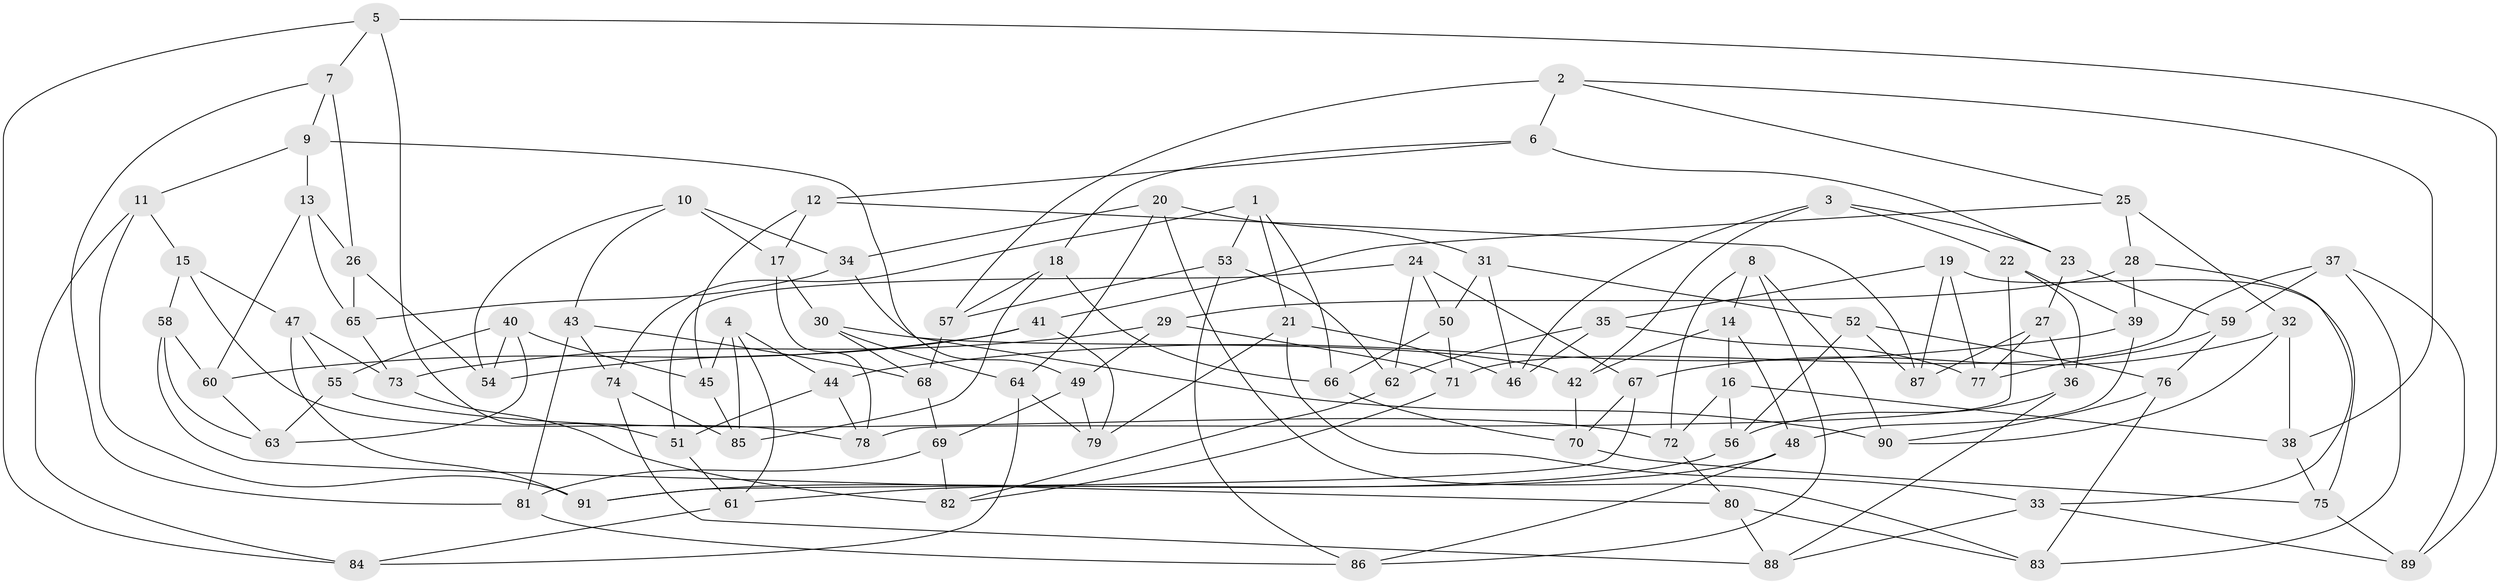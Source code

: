 // Generated by graph-tools (version 1.1) at 2025/03/03/09/25 03:03:00]
// undirected, 91 vertices, 182 edges
graph export_dot {
graph [start="1"]
  node [color=gray90,style=filled];
  1;
  2;
  3;
  4;
  5;
  6;
  7;
  8;
  9;
  10;
  11;
  12;
  13;
  14;
  15;
  16;
  17;
  18;
  19;
  20;
  21;
  22;
  23;
  24;
  25;
  26;
  27;
  28;
  29;
  30;
  31;
  32;
  33;
  34;
  35;
  36;
  37;
  38;
  39;
  40;
  41;
  42;
  43;
  44;
  45;
  46;
  47;
  48;
  49;
  50;
  51;
  52;
  53;
  54;
  55;
  56;
  57;
  58;
  59;
  60;
  61;
  62;
  63;
  64;
  65;
  66;
  67;
  68;
  69;
  70;
  71;
  72;
  73;
  74;
  75;
  76;
  77;
  78;
  79;
  80;
  81;
  82;
  83;
  84;
  85;
  86;
  87;
  88;
  89;
  90;
  91;
  1 -- 53;
  1 -- 21;
  1 -- 74;
  1 -- 66;
  2 -- 57;
  2 -- 6;
  2 -- 25;
  2 -- 38;
  3 -- 23;
  3 -- 42;
  3 -- 22;
  3 -- 46;
  4 -- 44;
  4 -- 45;
  4 -- 85;
  4 -- 61;
  5 -- 89;
  5 -- 51;
  5 -- 84;
  5 -- 7;
  6 -- 23;
  6 -- 18;
  6 -- 12;
  7 -- 9;
  7 -- 26;
  7 -- 81;
  8 -- 86;
  8 -- 90;
  8 -- 72;
  8 -- 14;
  9 -- 11;
  9 -- 49;
  9 -- 13;
  10 -- 54;
  10 -- 17;
  10 -- 43;
  10 -- 34;
  11 -- 84;
  11 -- 91;
  11 -- 15;
  12 -- 87;
  12 -- 17;
  12 -- 45;
  13 -- 26;
  13 -- 65;
  13 -- 60;
  14 -- 16;
  14 -- 48;
  14 -- 42;
  15 -- 58;
  15 -- 47;
  15 -- 78;
  16 -- 38;
  16 -- 56;
  16 -- 72;
  17 -- 78;
  17 -- 30;
  18 -- 66;
  18 -- 85;
  18 -- 57;
  19 -- 75;
  19 -- 35;
  19 -- 87;
  19 -- 77;
  20 -- 64;
  20 -- 83;
  20 -- 31;
  20 -- 34;
  21 -- 79;
  21 -- 46;
  21 -- 33;
  22 -- 36;
  22 -- 39;
  22 -- 78;
  23 -- 59;
  23 -- 27;
  24 -- 62;
  24 -- 51;
  24 -- 50;
  24 -- 67;
  25 -- 41;
  25 -- 32;
  25 -- 28;
  26 -- 54;
  26 -- 65;
  27 -- 36;
  27 -- 77;
  27 -- 87;
  28 -- 29;
  28 -- 39;
  28 -- 33;
  29 -- 49;
  29 -- 71;
  29 -- 73;
  30 -- 68;
  30 -- 42;
  30 -- 64;
  31 -- 46;
  31 -- 52;
  31 -- 50;
  32 -- 38;
  32 -- 67;
  32 -- 90;
  33 -- 89;
  33 -- 88;
  34 -- 65;
  34 -- 90;
  35 -- 77;
  35 -- 46;
  35 -- 62;
  36 -- 88;
  36 -- 56;
  37 -- 83;
  37 -- 59;
  37 -- 71;
  37 -- 89;
  38 -- 75;
  39 -- 44;
  39 -- 48;
  40 -- 55;
  40 -- 45;
  40 -- 63;
  40 -- 54;
  41 -- 79;
  41 -- 54;
  41 -- 60;
  42 -- 70;
  43 -- 74;
  43 -- 81;
  43 -- 68;
  44 -- 78;
  44 -- 51;
  45 -- 85;
  47 -- 55;
  47 -- 91;
  47 -- 73;
  48 -- 86;
  48 -- 61;
  49 -- 69;
  49 -- 79;
  50 -- 66;
  50 -- 71;
  51 -- 61;
  52 -- 87;
  52 -- 56;
  52 -- 76;
  53 -- 62;
  53 -- 86;
  53 -- 57;
  55 -- 63;
  55 -- 72;
  56 -- 91;
  57 -- 68;
  58 -- 60;
  58 -- 63;
  58 -- 80;
  59 -- 77;
  59 -- 76;
  60 -- 63;
  61 -- 84;
  62 -- 82;
  64 -- 79;
  64 -- 84;
  65 -- 73;
  66 -- 70;
  67 -- 70;
  67 -- 91;
  68 -- 69;
  69 -- 82;
  69 -- 81;
  70 -- 75;
  71 -- 82;
  72 -- 80;
  73 -- 82;
  74 -- 85;
  74 -- 88;
  75 -- 89;
  76 -- 90;
  76 -- 83;
  80 -- 88;
  80 -- 83;
  81 -- 86;
}
